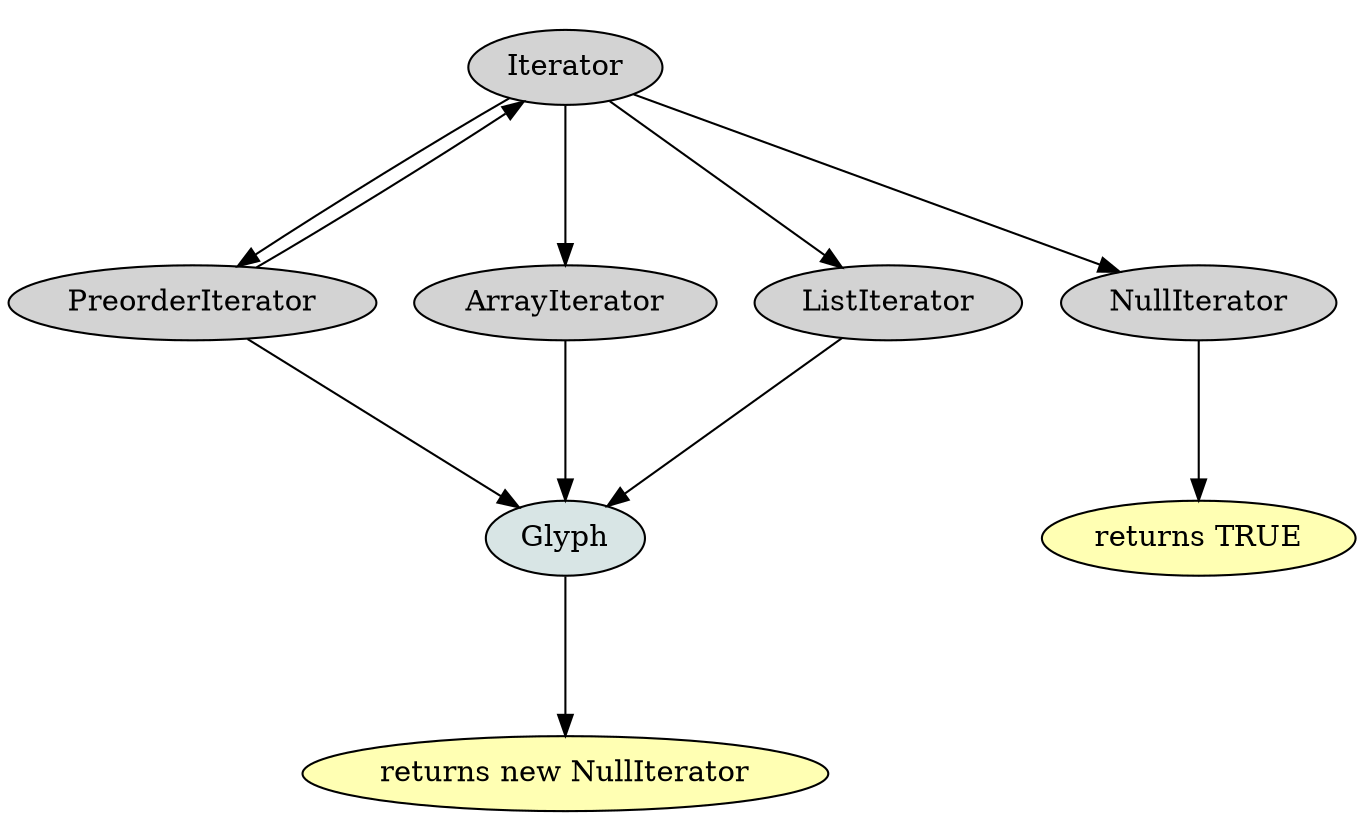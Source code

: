 /* # generated by (dia)dot.py from dia program uml diagram */
digraph test {
ratio=0.612
node [style=filled]
"Glyph" [fillcolor="#d8e5e5"];
"returns new NullIterator" [fillcolor="#ffffb3"];
"returns TRUE" [fillcolor="#ffffb3"];
"ArrayIterator" -> "Glyph"
"PreorderIterator" -> "Glyph"
"ListIterator" -> "Glyph"
"Glyph" -> "returns new NullIterator"
"NullIterator" -> "returns TRUE"
"PreorderIterator" -> "Iterator"
"Iterator" -> "NullIterator"
"Iterator" -> "ListIterator"
"Iterator" -> "ArrayIterator"
"Iterator" -> "PreorderIterator"
}
